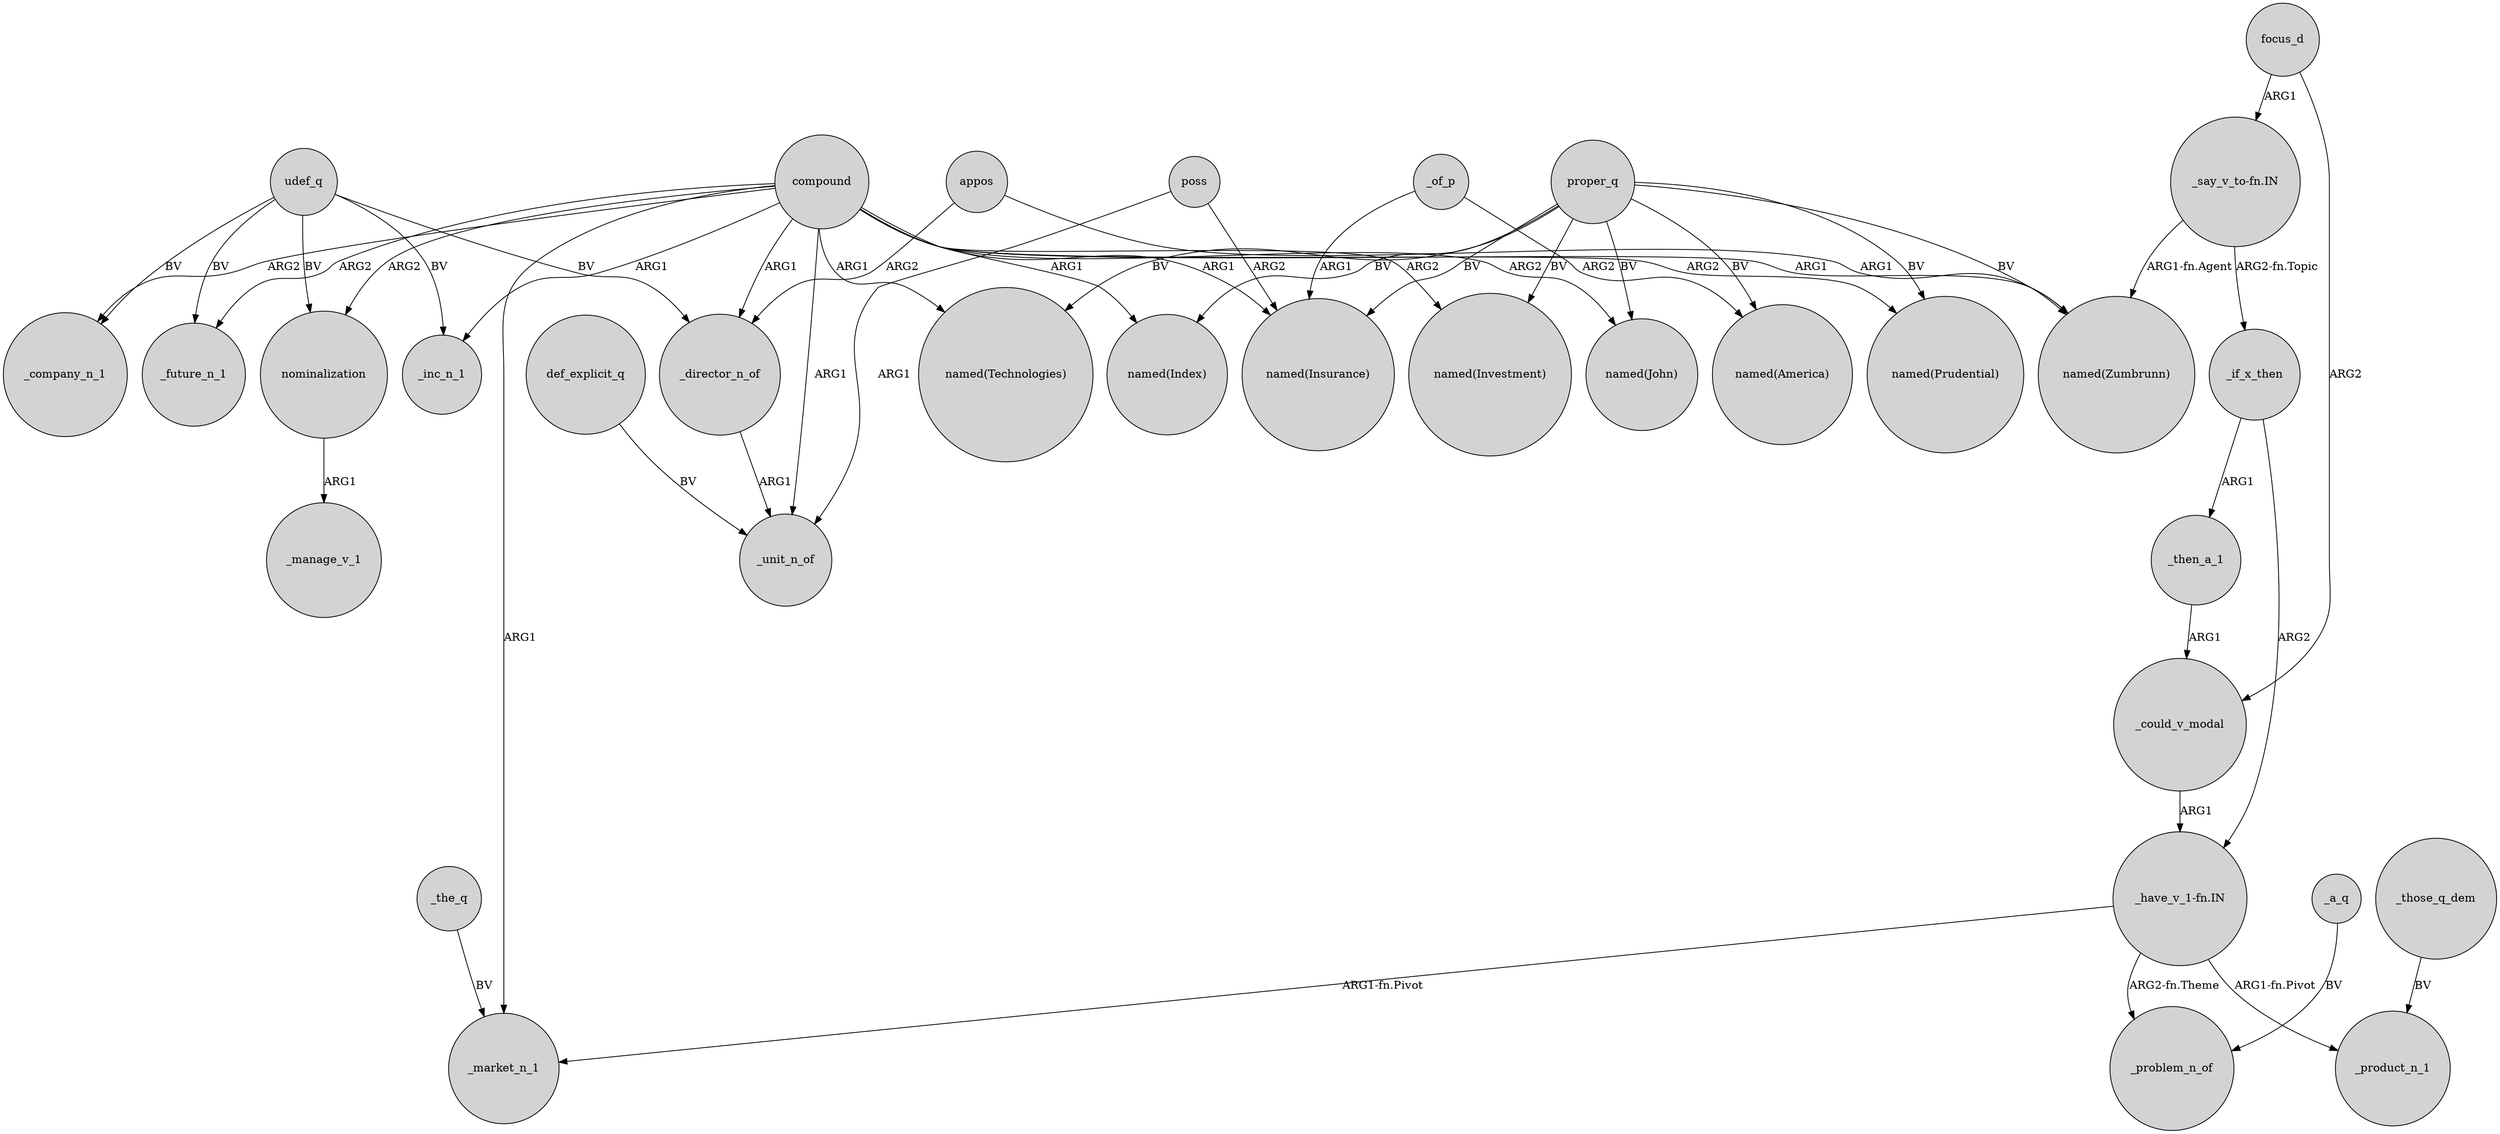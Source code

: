 digraph {
	node [shape=circle style=filled]
	compound -> "named(John)" [label=ARG2]
	focus_d -> _could_v_modal [label=ARG2]
	udef_q -> _company_n_1 [label=BV]
	_of_p -> "named(Insurance)" [label=ARG1]
	_then_a_1 -> _could_v_modal [label=ARG1]
	_if_x_then -> _then_a_1 [label=ARG1]
	"_say_v_to-fn.IN" -> _if_x_then [label="ARG2-fn.Topic"]
	udef_q -> _inc_n_1 [label=BV]
	compound -> "named(Technologies)" [label=ARG1]
	def_explicit_q -> _unit_n_of [label=BV]
	compound -> "named(Zumbrunn)" [label=ARG1]
	compound -> _unit_n_of [label=ARG1]
	"_have_v_1-fn.IN" -> _market_n_1 [label="ARG1-fn.Pivot"]
	compound -> "named(Index)" [label=ARG1]
	compound -> _company_n_1 [label=ARG2]
	"_have_v_1-fn.IN" -> _problem_n_of [label="ARG2-fn.Theme"]
	"_say_v_to-fn.IN" -> "named(Zumbrunn)" [label="ARG1-fn.Agent"]
	proper_q -> "named(Index)" [label=BV]
	_if_x_then -> "_have_v_1-fn.IN" [label=ARG2]
	compound -> nominalization [label=ARG2]
	_director_n_of -> _unit_n_of [label=ARG1]
	_of_p -> "named(America)" [label=ARG2]
	compound -> "named(Prudential)" [label=ARG2]
	compound -> _future_n_1 [label=ARG2]
	focus_d -> "_say_v_to-fn.IN" [label=ARG1]
	compound -> "named(Investment)" [label=ARG2]
	_could_v_modal -> "_have_v_1-fn.IN" [label=ARG1]
	poss -> _unit_n_of [label=ARG1]
	proper_q -> "named(Prudential)" [label=BV]
	poss -> "named(Insurance)" [label=ARG2]
	proper_q -> "named(Technologies)" [label=BV]
	udef_q -> _future_n_1 [label=BV]
	_those_q_dem -> _product_n_1 [label=BV]
	udef_q -> nominalization [label=BV]
	proper_q -> "named(Insurance)" [label=BV]
	compound -> "named(Insurance)" [label=ARG1]
	compound -> _market_n_1 [label=ARG1]
	proper_q -> "named(America)" [label=BV]
	compound -> _inc_n_1 [label=ARG1]
	proper_q -> "named(Zumbrunn)" [label=BV]
	_the_q -> _market_n_1 [label=BV]
	proper_q -> "named(John)" [label=BV]
	compound -> _director_n_of [label=ARG1]
	proper_q -> "named(Investment)" [label=BV]
	appos -> "named(Zumbrunn)" [label=ARG1]
	appos -> _director_n_of [label=ARG2]
	nominalization -> _manage_v_1 [label=ARG1]
	udef_q -> _director_n_of [label=BV]
	"_have_v_1-fn.IN" -> _product_n_1 [label="ARG1-fn.Pivot"]
	_a_q -> _problem_n_of [label=BV]
}
